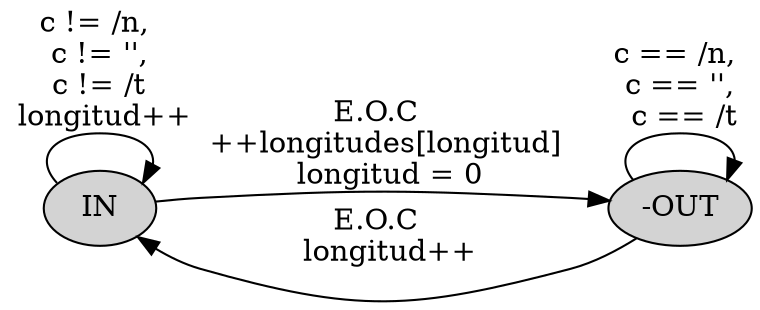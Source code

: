 digraph MAQUINA_DE_ESTADO {
    rankdir=LR;
	size="8,5"
    node [style=filled];
    IN -> "-OUT" [label = "E.O.C  \n ++longitudes[longitud] \n longitud = 0"];
    "-OUT" -> IN [label = "E.O.C  \n longitud++"];
    IN -> IN [label = "c != /n, \n c != '', \n c != /t \n longitud++"];
    "-OUT" -> "-OUT" [label = "c == /n, \n c == '', \n c == /t"];
}